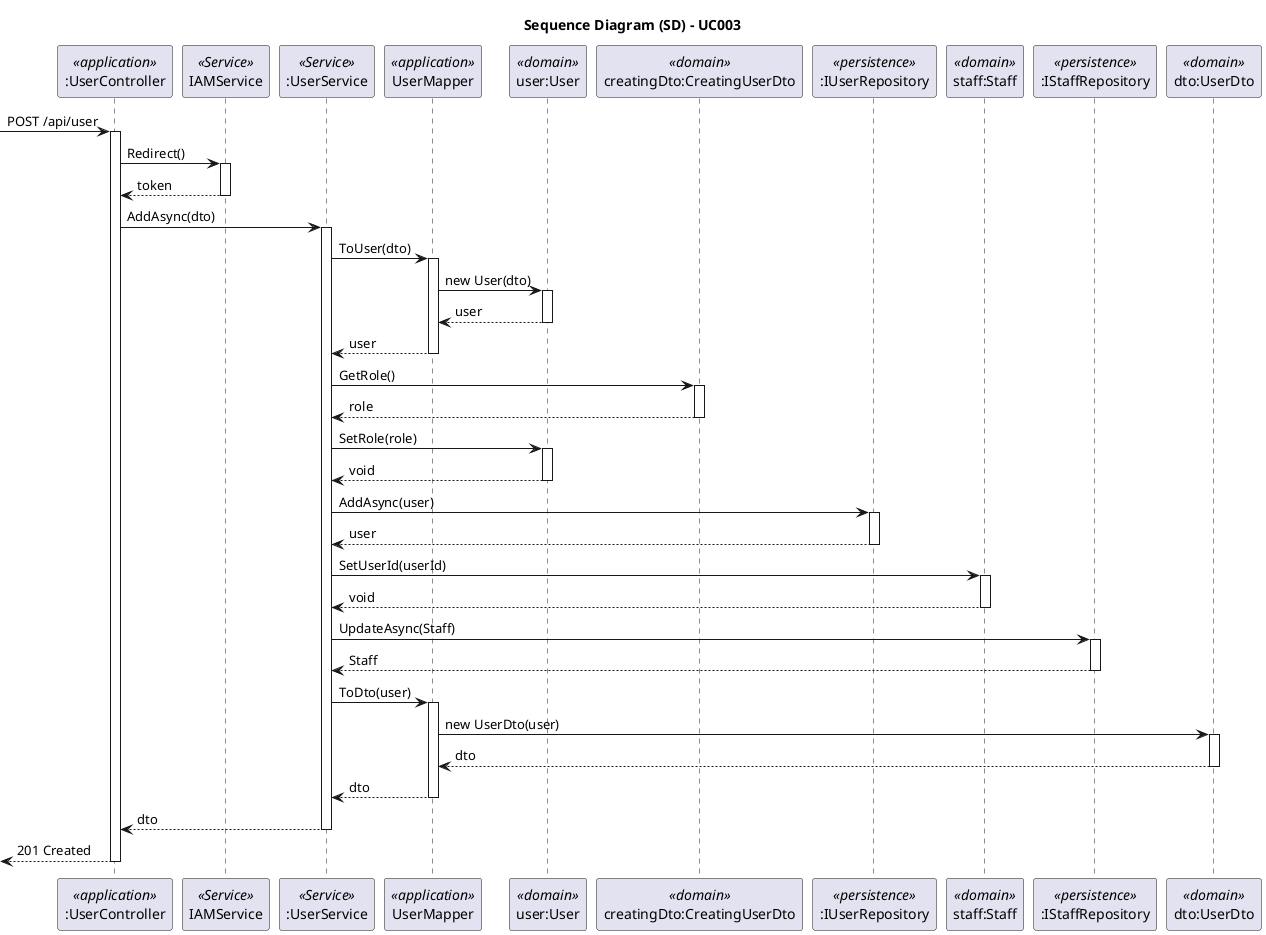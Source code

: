 @startuml uc003-sequence-diagram

skinparam packageStyle rectangle
skinparam shadowing false
skinparam linetype polyline

skinparam classAttributeIconSize 0

title Sequence Diagram (SD) - UC003

participant ":UserController" as Controller <<application>>
participant "IAMService" as IAM <<Service>>
participant ":UserService" as Service <<Service>>
participant "UserMapper" as Mapper <<application>>
participant "user:User" as User <<domain>>
participant "creatingDto:CreatingUserDto" as Creating <<domain>>
participant ":IUserRepository" as UserRepo <<persistence>>
participant "staff:Staff" as Staff <<domain>>
participant ":IStaffRepository" as StRepo <<persistence>>
participant "dto:UserDto" as Dto <<domain>>

-> Controller: POST /api/user

activate Controller

    Controller -> IAM: Redirect()

    activate IAM

        IAM --> Controller: token

    deactivate IAM

    Controller -> Service: AddAsync(dto)

    activate Service

        Service -> Mapper: ToUser(dto)

        activate Mapper

            Mapper -> User: new User(dto)

            activate User

                User --> Mapper: user

            deactivate User

            Mapper --> Service: user

        deactivate Mapper

        Service -> Creating: GetRole()

        activate Creating

            Creating --> Service: role

        deactivate Creating

        Service -> User: SetRole(role)

        activate User

            User --> Service: void

        deactivate User

        Service -> UserRepo: AddAsync(user)

        activate UserRepo

            UserRepo --> Service: user

        deactivate UserRepo

        Service -> Staff: SetUserId(userId)

        activate Staff

            Staff --> Service: void

        deactivate Staff

        Service -> StRepo: UpdateAsync(Staff)

        activate StRepo

            StRepo --> Service: Staff

        deactivate StRepo

        Service -> Mapper: ToDto(user)

        activate Mapper

            Mapper -> Dto: new UserDto(user)

            activate Dto

                Dto --> Mapper: dto

            deactivate Dto

            Mapper --> Service: dto

        deactivate Mapper

        Service --> Controller: dto

    deactivate Service

    <-- Controller: 201 Created

deactivate Controller

@enduml